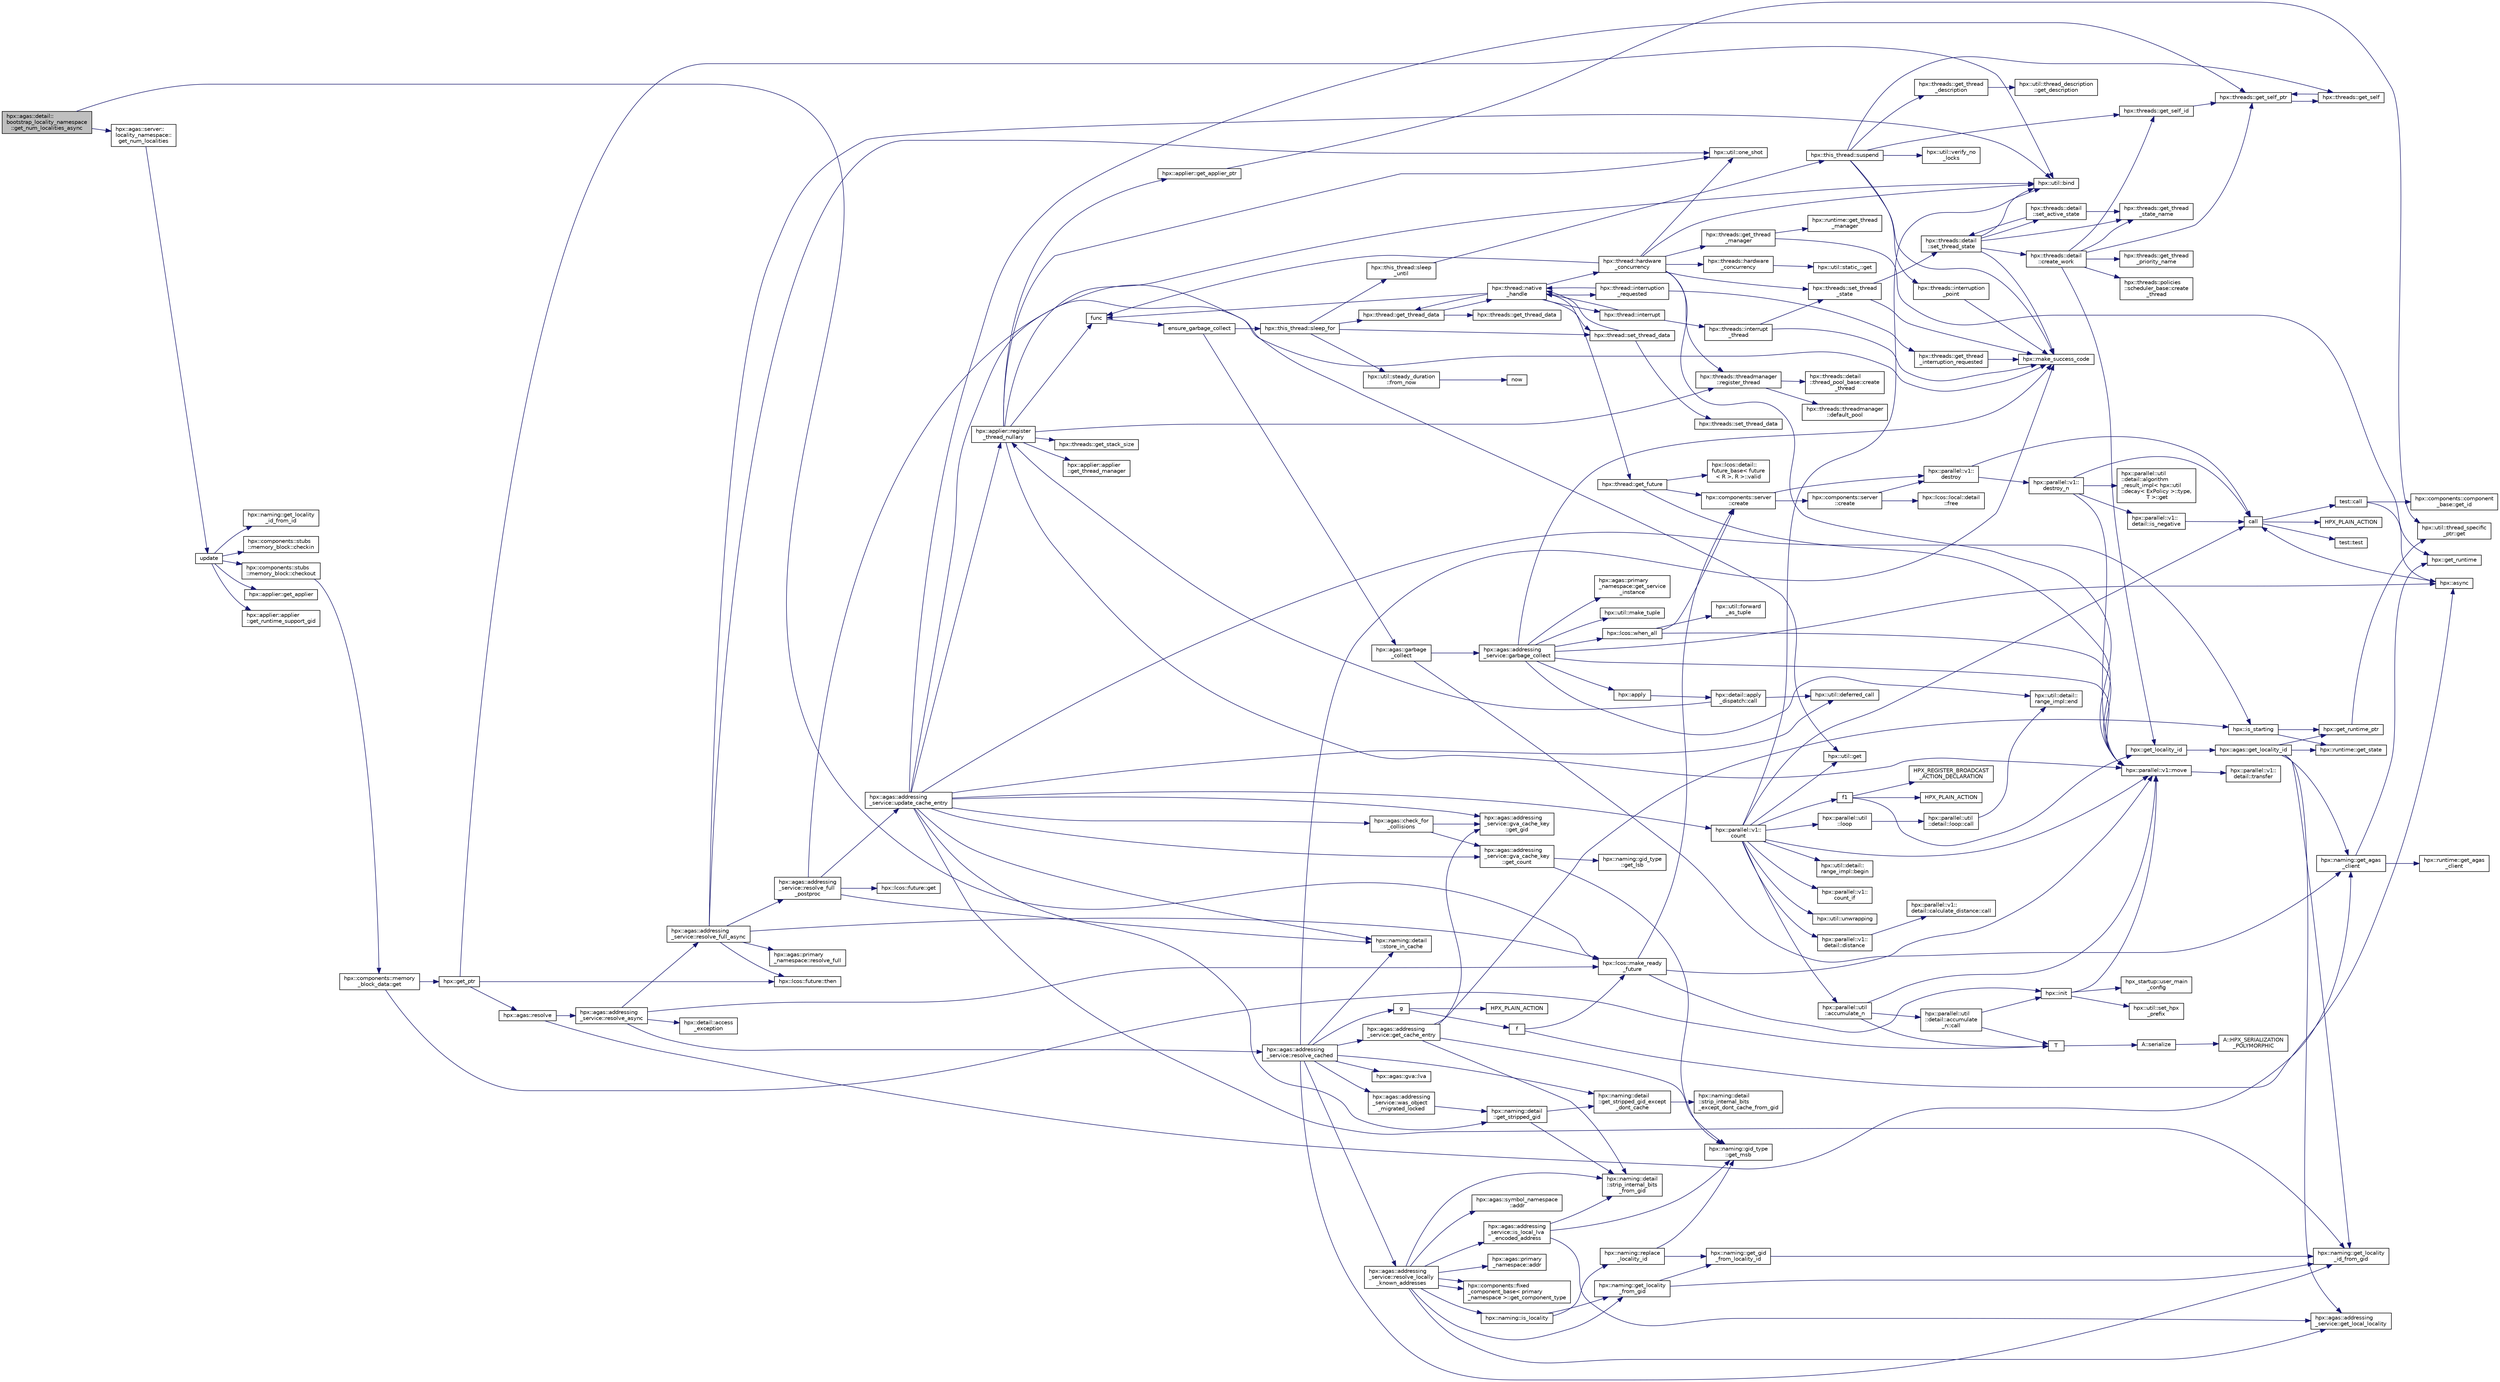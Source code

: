 digraph "hpx::agas::detail::bootstrap_locality_namespace::get_num_localities_async"
{
  edge [fontname="Helvetica",fontsize="10",labelfontname="Helvetica",labelfontsize="10"];
  node [fontname="Helvetica",fontsize="10",shape=record];
  rankdir="LR";
  Node762 [label="hpx::agas::detail::\lbootstrap_locality_namespace\l::get_num_localities_async",height=0.2,width=0.4,color="black", fillcolor="grey75", style="filled", fontcolor="black"];
  Node762 -> Node763 [color="midnightblue",fontsize="10",style="solid",fontname="Helvetica"];
  Node763 [label="hpx::lcos::make_ready\l_future",height=0.2,width=0.4,color="black", fillcolor="white", style="filled",URL="$d2/dc9/namespacehpx_1_1lcos.html#a42997564ddfde91d475b8a2cea8f53e4"];
  Node763 -> Node764 [color="midnightblue",fontsize="10",style="solid",fontname="Helvetica"];
  Node764 [label="hpx::init",height=0.2,width=0.4,color="black", fillcolor="white", style="filled",URL="$d8/d83/namespacehpx.html#a3c694ea960b47c56b33351ba16e3d76b",tooltip="Main entry point for launching the HPX runtime system. "];
  Node764 -> Node765 [color="midnightblue",fontsize="10",style="solid",fontname="Helvetica"];
  Node765 [label="hpx::util::set_hpx\l_prefix",height=0.2,width=0.4,color="black", fillcolor="white", style="filled",URL="$df/dad/namespacehpx_1_1util.html#ae40a23c1ba0a48d9304dcf717a95793e"];
  Node764 -> Node766 [color="midnightblue",fontsize="10",style="solid",fontname="Helvetica"];
  Node766 [label="hpx_startup::user_main\l_config",height=0.2,width=0.4,color="black", fillcolor="white", style="filled",URL="$d3/dd2/namespacehpx__startup.html#aaac571d88bd3912a4225a23eb3261637"];
  Node764 -> Node767 [color="midnightblue",fontsize="10",style="solid",fontname="Helvetica"];
  Node767 [label="hpx::parallel::v1::move",height=0.2,width=0.4,color="black", fillcolor="white", style="filled",URL="$db/db9/namespacehpx_1_1parallel_1_1v1.html#aa7c4ede081ce786c9d1eb1adff495cfc"];
  Node767 -> Node768 [color="midnightblue",fontsize="10",style="solid",fontname="Helvetica"];
  Node768 [label="hpx::parallel::v1::\ldetail::transfer",height=0.2,width=0.4,color="black", fillcolor="white", style="filled",URL="$d2/ddd/namespacehpx_1_1parallel_1_1v1_1_1detail.html#ab1b56a05e1885ca7cc7ffa1804dd2f3c"];
  Node763 -> Node769 [color="midnightblue",fontsize="10",style="solid",fontname="Helvetica"];
  Node769 [label="hpx::components::server\l::create",height=0.2,width=0.4,color="black", fillcolor="white", style="filled",URL="$d2/da2/namespacehpx_1_1components_1_1server.html#ac776c89f3d68ceb910e8cee9fa937ab4",tooltip="Create arrays of components using their default constructor. "];
  Node769 -> Node770 [color="midnightblue",fontsize="10",style="solid",fontname="Helvetica"];
  Node770 [label="hpx::components::server\l::create",height=0.2,width=0.4,color="black", fillcolor="white", style="filled",URL="$d2/da2/namespacehpx_1_1components_1_1server.html#a77d26de181c97b444565e230577981bd"];
  Node770 -> Node771 [color="midnightblue",fontsize="10",style="solid",fontname="Helvetica"];
  Node771 [label="hpx::lcos::local::detail\l::free",height=0.2,width=0.4,color="black", fillcolor="white", style="filled",URL="$d4/dcb/namespacehpx_1_1lcos_1_1local_1_1detail.html#a55a940f019734e9bb045dc123cd80e48"];
  Node770 -> Node772 [color="midnightblue",fontsize="10",style="solid",fontname="Helvetica"];
  Node772 [label="hpx::parallel::v1::\ldestroy",height=0.2,width=0.4,color="black", fillcolor="white", style="filled",URL="$db/db9/namespacehpx_1_1parallel_1_1v1.html#acf303558375048e8a7cc9a2c2e09477f"];
  Node772 -> Node773 [color="midnightblue",fontsize="10",style="solid",fontname="Helvetica"];
  Node773 [label="call",height=0.2,width=0.4,color="black", fillcolor="white", style="filled",URL="$d2/d67/promise__1620_8cpp.html#a58357f0b82bc761e1d0b9091ed563a70"];
  Node773 -> Node774 [color="midnightblue",fontsize="10",style="solid",fontname="Helvetica"];
  Node774 [label="test::test",height=0.2,width=0.4,color="black", fillcolor="white", style="filled",URL="$d8/d89/structtest.html#ab42d5ece712d716b04cb3f686f297a26"];
  Node773 -> Node775 [color="midnightblue",fontsize="10",style="solid",fontname="Helvetica"];
  Node775 [label="HPX_PLAIN_ACTION",height=0.2,width=0.4,color="black", fillcolor="white", style="filled",URL="$d2/d67/promise__1620_8cpp.html#ab96aab827a4b1fcaf66cfe0ba83fef23"];
  Node773 -> Node776 [color="midnightblue",fontsize="10",style="solid",fontname="Helvetica"];
  Node776 [label="test::call",height=0.2,width=0.4,color="black", fillcolor="white", style="filled",URL="$d8/d89/structtest.html#aeb29e7ed6518b9426ccf1344c52620ae"];
  Node776 -> Node777 [color="midnightblue",fontsize="10",style="solid",fontname="Helvetica"];
  Node777 [label="hpx::async",height=0.2,width=0.4,color="black", fillcolor="white", style="filled",URL="$d8/d83/namespacehpx.html#acb7d8e37b73b823956ce144f9a57eaa4"];
  Node777 -> Node773 [color="midnightblue",fontsize="10",style="solid",fontname="Helvetica"];
  Node776 -> Node778 [color="midnightblue",fontsize="10",style="solid",fontname="Helvetica"];
  Node778 [label="hpx::components::component\l_base::get_id",height=0.2,width=0.4,color="black", fillcolor="white", style="filled",URL="$d2/de6/classhpx_1_1components_1_1component__base.html#a4c8fd93514039bdf01c48d66d82b19cd"];
  Node772 -> Node779 [color="midnightblue",fontsize="10",style="solid",fontname="Helvetica"];
  Node779 [label="hpx::parallel::v1::\ldestroy_n",height=0.2,width=0.4,color="black", fillcolor="white", style="filled",URL="$db/db9/namespacehpx_1_1parallel_1_1v1.html#a71d0691132a300690163f5636bcd5bd3"];
  Node779 -> Node780 [color="midnightblue",fontsize="10",style="solid",fontname="Helvetica"];
  Node780 [label="hpx::parallel::v1::\ldetail::is_negative",height=0.2,width=0.4,color="black", fillcolor="white", style="filled",URL="$d2/ddd/namespacehpx_1_1parallel_1_1v1_1_1detail.html#adf2e40fc4b20ad0fd442ee3118a4d527"];
  Node780 -> Node773 [color="midnightblue",fontsize="10",style="solid",fontname="Helvetica"];
  Node779 -> Node781 [color="midnightblue",fontsize="10",style="solid",fontname="Helvetica"];
  Node781 [label="hpx::parallel::util\l::detail::algorithm\l_result_impl\< hpx::util\l::decay\< ExPolicy \>::type,\l T \>::get",height=0.2,width=0.4,color="black", fillcolor="white", style="filled",URL="$d2/d42/structhpx_1_1parallel_1_1util_1_1detail_1_1algorithm__result__impl.html#ab5b051e8ec74eff5e0e62fd63f5d377e"];
  Node779 -> Node767 [color="midnightblue",fontsize="10",style="solid",fontname="Helvetica"];
  Node779 -> Node773 [color="midnightblue",fontsize="10",style="solid",fontname="Helvetica"];
  Node769 -> Node772 [color="midnightblue",fontsize="10",style="solid",fontname="Helvetica"];
  Node763 -> Node767 [color="midnightblue",fontsize="10",style="solid",fontname="Helvetica"];
  Node762 -> Node782 [color="midnightblue",fontsize="10",style="solid",fontname="Helvetica"];
  Node782 [label="hpx::agas::server::\llocality_namespace::\lget_num_localities",height=0.2,width=0.4,color="black", fillcolor="white", style="filled",URL="$dc/d72/structhpx_1_1agas_1_1server_1_1locality__namespace.html#a0df77ad95317a3800a9ae69e8a7ebbe8"];
  Node782 -> Node783 [color="midnightblue",fontsize="10",style="solid",fontname="Helvetica"];
  Node783 [label="update",height=0.2,width=0.4,color="black", fillcolor="white", style="filled",URL="$d7/d8b/non__atomic__rma_8cpp.html#a1f6c9aa3449cfad360e892c9c0bb7773"];
  Node783 -> Node784 [color="midnightblue",fontsize="10",style="solid",fontname="Helvetica"];
  Node784 [label="hpx::components::stubs\l::memory_block::checkout",height=0.2,width=0.4,color="black", fillcolor="white", style="filled",URL="$d2/d46/structhpx_1_1components_1_1stubs_1_1memory__block.html#a37128bbb38e0ee31010f3d06d6de4e66"];
  Node784 -> Node785 [color="midnightblue",fontsize="10",style="solid",fontname="Helvetica"];
  Node785 [label="hpx::components::memory\l_block_data::get",height=0.2,width=0.4,color="black", fillcolor="white", style="filled",URL="$d5/d76/classhpx_1_1components_1_1memory__block__data.html#a97ce2f01b730d8d90d329c1642fc0b28"];
  Node785 -> Node786 [color="midnightblue",fontsize="10",style="solid",fontname="Helvetica"];
  Node786 [label="T",height=0.2,width=0.4,color="black", fillcolor="white", style="filled",URL="$db/d33/polymorphic__semiintrusive__template_8cpp.html#ad187658f9cb91c1312b39ae7e896f1ea"];
  Node786 -> Node787 [color="midnightblue",fontsize="10",style="solid",fontname="Helvetica"];
  Node787 [label="A::serialize",height=0.2,width=0.4,color="black", fillcolor="white", style="filled",URL="$d7/da0/struct_a.html#a5f5c287cf471e274ed9dda0da1592212"];
  Node787 -> Node788 [color="midnightblue",fontsize="10",style="solid",fontname="Helvetica"];
  Node788 [label="A::HPX_SERIALIZATION\l_POLYMORPHIC",height=0.2,width=0.4,color="black", fillcolor="white", style="filled",URL="$d7/da0/struct_a.html#ada978cc156cebbafddb1f3aa4c01918c"];
  Node785 -> Node789 [color="midnightblue",fontsize="10",style="solid",fontname="Helvetica"];
  Node789 [label="hpx::get_ptr",height=0.2,width=0.4,color="black", fillcolor="white", style="filled",URL="$d8/d83/namespacehpx.html#aeb814737de830a2e8e340ca052d5ebfa",tooltip="Returns a future referring to the pointer to the underlying memory of a component. "];
  Node789 -> Node790 [color="midnightblue",fontsize="10",style="solid",fontname="Helvetica"];
  Node790 [label="hpx::agas::resolve",height=0.2,width=0.4,color="black", fillcolor="white", style="filled",URL="$dc/d54/namespacehpx_1_1agas.html#aa3252ce39fbc229439bb0d85875b01fb"];
  Node790 -> Node791 [color="midnightblue",fontsize="10",style="solid",fontname="Helvetica"];
  Node791 [label="hpx::naming::get_agas\l_client",height=0.2,width=0.4,color="black", fillcolor="white", style="filled",URL="$d4/dc9/namespacehpx_1_1naming.html#a0408fffd5d34b620712a801b0ae3b032"];
  Node791 -> Node792 [color="midnightblue",fontsize="10",style="solid",fontname="Helvetica"];
  Node792 [label="hpx::get_runtime",height=0.2,width=0.4,color="black", fillcolor="white", style="filled",URL="$d8/d83/namespacehpx.html#aef902cc6c7dd3b9fbadf34d1e850a070"];
  Node791 -> Node793 [color="midnightblue",fontsize="10",style="solid",fontname="Helvetica"];
  Node793 [label="hpx::runtime::get_agas\l_client",height=0.2,width=0.4,color="black", fillcolor="white", style="filled",URL="$d0/d7b/classhpx_1_1runtime.html#aeb5dddd30d6b9861669af8ad44d1a96a"];
  Node790 -> Node794 [color="midnightblue",fontsize="10",style="solid",fontname="Helvetica"];
  Node794 [label="hpx::agas::addressing\l_service::resolve_async",height=0.2,width=0.4,color="black", fillcolor="white", style="filled",URL="$db/d58/structhpx_1_1agas_1_1addressing__service.html#a3344990e7d5c255f51bf89a8fb2828eb"];
  Node794 -> Node763 [color="midnightblue",fontsize="10",style="solid",fontname="Helvetica"];
  Node794 -> Node795 [color="midnightblue",fontsize="10",style="solid",fontname="Helvetica"];
  Node795 [label="hpx::agas::addressing\l_service::resolve_cached",height=0.2,width=0.4,color="black", fillcolor="white", style="filled",URL="$db/d58/structhpx_1_1agas_1_1addressing__service.html#a187ac62b4a4b7c1b98b75979357f07a9"];
  Node795 -> Node796 [color="midnightblue",fontsize="10",style="solid",fontname="Helvetica"];
  Node796 [label="hpx::naming::detail\l::get_stripped_gid_except\l_dont_cache",height=0.2,width=0.4,color="black", fillcolor="white", style="filled",URL="$d5/d18/namespacehpx_1_1naming_1_1detail.html#a1ab848588112d0f7fac377a15692c9cc"];
  Node796 -> Node797 [color="midnightblue",fontsize="10",style="solid",fontname="Helvetica"];
  Node797 [label="hpx::naming::detail\l::strip_internal_bits\l_except_dont_cache_from_gid",height=0.2,width=0.4,color="black", fillcolor="white", style="filled",URL="$d5/d18/namespacehpx_1_1naming_1_1detail.html#aabeb51a92376c6bfb9cf31bf9ff0c4cc"];
  Node795 -> Node798 [color="midnightblue",fontsize="10",style="solid",fontname="Helvetica"];
  Node798 [label="hpx::agas::addressing\l_service::resolve_locally\l_known_addresses",height=0.2,width=0.4,color="black", fillcolor="white", style="filled",URL="$db/d58/structhpx_1_1agas_1_1addressing__service.html#afb44b2c86524b47d1431d9d66524075c"];
  Node798 -> Node799 [color="midnightblue",fontsize="10",style="solid",fontname="Helvetica"];
  Node799 [label="hpx::naming::detail\l::strip_internal_bits\l_from_gid",height=0.2,width=0.4,color="black", fillcolor="white", style="filled",URL="$d5/d18/namespacehpx_1_1naming_1_1detail.html#a95cca4d4bc82a9da3e804b225b03dfaf"];
  Node798 -> Node800 [color="midnightblue",fontsize="10",style="solid",fontname="Helvetica"];
  Node800 [label="hpx::agas::addressing\l_service::is_local_lva\l_encoded_address",height=0.2,width=0.4,color="black", fillcolor="white", style="filled",URL="$db/d58/structhpx_1_1agas_1_1addressing__service.html#af9469c8740aeb898ce6937e2d0e57095"];
  Node800 -> Node799 [color="midnightblue",fontsize="10",style="solid",fontname="Helvetica"];
  Node800 -> Node801 [color="midnightblue",fontsize="10",style="solid",fontname="Helvetica"];
  Node801 [label="hpx::agas::addressing\l_service::get_local_locality",height=0.2,width=0.4,color="black", fillcolor="white", style="filled",URL="$db/d58/structhpx_1_1agas_1_1addressing__service.html#ab52c19a37c2a7a006c6c15f90ad0539c"];
  Node800 -> Node802 [color="midnightblue",fontsize="10",style="solid",fontname="Helvetica"];
  Node802 [label="hpx::naming::gid_type\l::get_msb",height=0.2,width=0.4,color="black", fillcolor="white", style="filled",URL="$d3/d67/structhpx_1_1naming_1_1gid__type.html#a31d0fb49a563fb184fecaabdced4dcd9"];
  Node798 -> Node801 [color="midnightblue",fontsize="10",style="solid",fontname="Helvetica"];
  Node798 -> Node803 [color="midnightblue",fontsize="10",style="solid",fontname="Helvetica"];
  Node803 [label="hpx::naming::is_locality",height=0.2,width=0.4,color="black", fillcolor="white", style="filled",URL="$d4/dc9/namespacehpx_1_1naming.html#a960045d29982b0fda774809643cf2be8"];
  Node803 -> Node804 [color="midnightblue",fontsize="10",style="solid",fontname="Helvetica"];
  Node804 [label="hpx::naming::get_locality\l_from_gid",height=0.2,width=0.4,color="black", fillcolor="white", style="filled",URL="$d4/dc9/namespacehpx_1_1naming.html#a0b1c0ab6510a7a869fa4e3c7717748e5"];
  Node804 -> Node805 [color="midnightblue",fontsize="10",style="solid",fontname="Helvetica"];
  Node805 [label="hpx::naming::get_gid\l_from_locality_id",height=0.2,width=0.4,color="black", fillcolor="white", style="filled",URL="$d4/dc9/namespacehpx_1_1naming.html#ae50a3ecdb5854b6a25a556ebc9830541"];
  Node805 -> Node806 [color="midnightblue",fontsize="10",style="solid",fontname="Helvetica"];
  Node806 [label="hpx::naming::get_locality\l_id_from_gid",height=0.2,width=0.4,color="black", fillcolor="white", style="filled",URL="$d4/dc9/namespacehpx_1_1naming.html#a7fd43037784560bd04fda9b49e33529f"];
  Node804 -> Node806 [color="midnightblue",fontsize="10",style="solid",fontname="Helvetica"];
  Node803 -> Node807 [color="midnightblue",fontsize="10",style="solid",fontname="Helvetica"];
  Node807 [label="hpx::naming::replace\l_locality_id",height=0.2,width=0.4,color="black", fillcolor="white", style="filled",URL="$d4/dc9/namespacehpx_1_1naming.html#a27ed9275dccbd5fb677b350f040c21b4"];
  Node807 -> Node805 [color="midnightblue",fontsize="10",style="solid",fontname="Helvetica"];
  Node807 -> Node802 [color="midnightblue",fontsize="10",style="solid",fontname="Helvetica"];
  Node798 -> Node804 [color="midnightblue",fontsize="10",style="solid",fontname="Helvetica"];
  Node798 -> Node808 [color="midnightblue",fontsize="10",style="solid",fontname="Helvetica"];
  Node808 [label="hpx::agas::primary\l_namespace::addr",height=0.2,width=0.4,color="black", fillcolor="white", style="filled",URL="$d1/d43/structhpx_1_1agas_1_1primary__namespace.html#ab71d11675989acee54e82f6d1956a77c"];
  Node798 -> Node809 [color="midnightblue",fontsize="10",style="solid",fontname="Helvetica"];
  Node809 [label="hpx::components::fixed\l_component_base\< primary\l_namespace \>::get_component_type",height=0.2,width=0.4,color="black", fillcolor="white", style="filled",URL="$df/dfd/classhpx_1_1components_1_1fixed__component__base.html#aa87dbc5aad4f2ee3f9b8f62c6981a8c2"];
  Node798 -> Node810 [color="midnightblue",fontsize="10",style="solid",fontname="Helvetica"];
  Node810 [label="hpx::agas::symbol_namespace\l::addr",height=0.2,width=0.4,color="black", fillcolor="white", style="filled",URL="$dd/d5e/structhpx_1_1agas_1_1symbol__namespace.html#a2527957c5b5ce9c4842294c8a95d00b4"];
  Node798 -> Node809 [color="midnightblue",fontsize="10",style="solid",fontname="Helvetica"];
  Node795 -> Node811 [color="midnightblue",fontsize="10",style="solid",fontname="Helvetica"];
  Node811 [label="hpx::make_success_code",height=0.2,width=0.4,color="black", fillcolor="white", style="filled",URL="$d8/d83/namespacehpx.html#a0e8512a8f49e2a6c8185061181419d8f",tooltip="Returns error_code(hpx::success, \"success\", mode). "];
  Node795 -> Node812 [color="midnightblue",fontsize="10",style="solid",fontname="Helvetica"];
  Node812 [label="hpx::naming::detail\l::store_in_cache",height=0.2,width=0.4,color="black", fillcolor="white", style="filled",URL="$d5/d18/namespacehpx_1_1naming_1_1detail.html#a58e1ddcbd72ed4042377e11f32abf3fa"];
  Node795 -> Node806 [color="midnightblue",fontsize="10",style="solid",fontname="Helvetica"];
  Node795 -> Node813 [color="midnightblue",fontsize="10",style="solid",fontname="Helvetica"];
  Node813 [label="hpx::agas::addressing\l_service::was_object\l_migrated_locked",height=0.2,width=0.4,color="black", fillcolor="white", style="filled",URL="$db/d58/structhpx_1_1agas_1_1addressing__service.html#aade8c179c3866b1212fe6439b586ace1",tooltip="Maintain list of migrated objects. "];
  Node813 -> Node814 [color="midnightblue",fontsize="10",style="solid",fontname="Helvetica"];
  Node814 [label="hpx::naming::detail\l::get_stripped_gid",height=0.2,width=0.4,color="black", fillcolor="white", style="filled",URL="$d5/d18/namespacehpx_1_1naming_1_1detail.html#ad3a849cb7ebd5dccf9aefadccc21dd89"];
  Node814 -> Node799 [color="midnightblue",fontsize="10",style="solid",fontname="Helvetica"];
  Node814 -> Node796 [color="midnightblue",fontsize="10",style="solid",fontname="Helvetica"];
  Node795 -> Node815 [color="midnightblue",fontsize="10",style="solid",fontname="Helvetica"];
  Node815 [label="g",height=0.2,width=0.4,color="black", fillcolor="white", style="filled",URL="$da/d17/cxx11__noexcept_8cpp.html#a96f5ebe659f57f5faa7343c54f8ea39a"];
  Node815 -> Node816 [color="midnightblue",fontsize="10",style="solid",fontname="Helvetica"];
  Node816 [label="f",height=0.2,width=0.4,color="black", fillcolor="white", style="filled",URL="$d4/d13/async__unwrap__1037_8cpp.html#a02a6b0b4f77af9f69a841dc8262b0cd0"];
  Node816 -> Node777 [color="midnightblue",fontsize="10",style="solid",fontname="Helvetica"];
  Node816 -> Node763 [color="midnightblue",fontsize="10",style="solid",fontname="Helvetica"];
  Node815 -> Node817 [color="midnightblue",fontsize="10",style="solid",fontname="Helvetica"];
  Node817 [label="HPX_PLAIN_ACTION",height=0.2,width=0.4,color="black", fillcolor="white", style="filled",URL="$d4/d13/async__unwrap__1037_8cpp.html#ab5991a65409f0229f564e4935bd7b979"];
  Node795 -> Node818 [color="midnightblue",fontsize="10",style="solid",fontname="Helvetica"];
  Node818 [label="hpx::agas::addressing\l_service::get_cache_entry",height=0.2,width=0.4,color="black", fillcolor="white", style="filled",URL="$db/d58/structhpx_1_1agas_1_1addressing__service.html#aa49e358ece0734e36829a90603b51c63"];
  Node818 -> Node819 [color="midnightblue",fontsize="10",style="solid",fontname="Helvetica"];
  Node819 [label="hpx::is_starting",height=0.2,width=0.4,color="black", fillcolor="white", style="filled",URL="$d8/d83/namespacehpx.html#ab3ff61647293cfe9b7c3060fee8445a5",tooltip="Test whether the runtime system is currently being started. "];
  Node819 -> Node820 [color="midnightblue",fontsize="10",style="solid",fontname="Helvetica"];
  Node820 [label="hpx::get_runtime_ptr",height=0.2,width=0.4,color="black", fillcolor="white", style="filled",URL="$d8/d83/namespacehpx.html#af29daf2bb3e01b4d6495a1742b6cce64"];
  Node820 -> Node821 [color="midnightblue",fontsize="10",style="solid",fontname="Helvetica"];
  Node821 [label="hpx::util::thread_specific\l_ptr::get",height=0.2,width=0.4,color="black", fillcolor="white", style="filled",URL="$d4/d4c/structhpx_1_1util_1_1thread__specific__ptr.html#a3b27d8520710478aa41d1f74206bdba9"];
  Node819 -> Node822 [color="midnightblue",fontsize="10",style="solid",fontname="Helvetica"];
  Node822 [label="hpx::runtime::get_state",height=0.2,width=0.4,color="black", fillcolor="white", style="filled",URL="$d0/d7b/classhpx_1_1runtime.html#ab405f80e060dac95d624520f38b0524c"];
  Node818 -> Node799 [color="midnightblue",fontsize="10",style="solid",fontname="Helvetica"];
  Node818 -> Node802 [color="midnightblue",fontsize="10",style="solid",fontname="Helvetica"];
  Node818 -> Node823 [color="midnightblue",fontsize="10",style="solid",fontname="Helvetica"];
  Node823 [label="hpx::agas::addressing\l_service::gva_cache_key\l::get_gid",height=0.2,width=0.4,color="black", fillcolor="white", style="filled",URL="$d0/d9c/structhpx_1_1agas_1_1addressing__service_1_1gva__cache__key.html#a708ed959cf225ceef95f3328a99e29ff"];
  Node795 -> Node824 [color="midnightblue",fontsize="10",style="solid",fontname="Helvetica"];
  Node824 [label="hpx::agas::gva::lva",height=0.2,width=0.4,color="black", fillcolor="white", style="filled",URL="$dc/d8a/structhpx_1_1agas_1_1gva.html#aea2401483cd9320a0a8ca504e79e076b"];
  Node794 -> Node825 [color="midnightblue",fontsize="10",style="solid",fontname="Helvetica"];
  Node825 [label="hpx::detail::access\l_exception",height=0.2,width=0.4,color="black", fillcolor="white", style="filled",URL="$d5/dbe/namespacehpx_1_1detail.html#ad5b3b2c9c75cdd2d75f4473c03230643"];
  Node794 -> Node826 [color="midnightblue",fontsize="10",style="solid",fontname="Helvetica"];
  Node826 [label="hpx::agas::addressing\l_service::resolve_full_async",height=0.2,width=0.4,color="black", fillcolor="white", style="filled",URL="$db/d58/structhpx_1_1agas_1_1addressing__service.html#af678e6288e0f302b9c96b813a8e660ef"];
  Node826 -> Node763 [color="midnightblue",fontsize="10",style="solid",fontname="Helvetica"];
  Node826 -> Node827 [color="midnightblue",fontsize="10",style="solid",fontname="Helvetica"];
  Node827 [label="hpx::agas::primary\l_namespace::resolve_full",height=0.2,width=0.4,color="black", fillcolor="white", style="filled",URL="$d1/d43/structhpx_1_1agas_1_1primary__namespace.html#ae7bd476e130fc743397d0d18bb161f74"];
  Node826 -> Node828 [color="midnightblue",fontsize="10",style="solid",fontname="Helvetica"];
  Node828 [label="hpx::lcos::future::then",height=0.2,width=0.4,color="black", fillcolor="white", style="filled",URL="$d0/d33/classhpx_1_1lcos_1_1future.html#a17045dee172c36e208b2cbd400fa8797"];
  Node826 -> Node829 [color="midnightblue",fontsize="10",style="solid",fontname="Helvetica"];
  Node829 [label="hpx::util::bind",height=0.2,width=0.4,color="black", fillcolor="white", style="filled",URL="$df/dad/namespacehpx_1_1util.html#ad844caedf82a0173d6909d910c3e48c6"];
  Node826 -> Node830 [color="midnightblue",fontsize="10",style="solid",fontname="Helvetica"];
  Node830 [label="hpx::util::one_shot",height=0.2,width=0.4,color="black", fillcolor="white", style="filled",URL="$df/dad/namespacehpx_1_1util.html#a273e61be42a72415291e0ec0a4f28c7a"];
  Node826 -> Node831 [color="midnightblue",fontsize="10",style="solid",fontname="Helvetica"];
  Node831 [label="hpx::agas::addressing\l_service::resolve_full\l_postproc",height=0.2,width=0.4,color="black", fillcolor="white", style="filled",URL="$db/d58/structhpx_1_1agas_1_1addressing__service.html#a9adf9683a9e200a15224e7c04f8d6339"];
  Node831 -> Node832 [color="midnightblue",fontsize="10",style="solid",fontname="Helvetica"];
  Node832 [label="hpx::util::get",height=0.2,width=0.4,color="black", fillcolor="white", style="filled",URL="$df/dad/namespacehpx_1_1util.html#a5cbd3c41f03f4d4acaedaa4777e3cc02"];
  Node831 -> Node833 [color="midnightblue",fontsize="10",style="solid",fontname="Helvetica"];
  Node833 [label="hpx::lcos::future::get",height=0.2,width=0.4,color="black", fillcolor="white", style="filled",URL="$d0/d33/classhpx_1_1lcos_1_1future.html#a8c28269486d5620ac48af349f17bb41c"];
  Node831 -> Node812 [color="midnightblue",fontsize="10",style="solid",fontname="Helvetica"];
  Node831 -> Node834 [color="midnightblue",fontsize="10",style="solid",fontname="Helvetica"];
  Node834 [label="hpx::agas::addressing\l_service::update_cache_entry",height=0.2,width=0.4,color="black", fillcolor="white", style="filled",URL="$db/d58/structhpx_1_1agas_1_1addressing__service.html#ab49f7530592fc5c804c94720b8ffd61d"];
  Node834 -> Node811 [color="midnightblue",fontsize="10",style="solid",fontname="Helvetica"];
  Node834 -> Node812 [color="midnightblue",fontsize="10",style="solid",fontname="Helvetica"];
  Node834 -> Node814 [color="midnightblue",fontsize="10",style="solid",fontname="Helvetica"];
  Node834 -> Node806 [color="midnightblue",fontsize="10",style="solid",fontname="Helvetica"];
  Node834 -> Node835 [color="midnightblue",fontsize="10",style="solid",fontname="Helvetica"];
  Node835 [label="hpx::threads::get_self_ptr",height=0.2,width=0.4,color="black", fillcolor="white", style="filled",URL="$d7/d28/namespacehpx_1_1threads.html#a22877ae347ad884cde3a51397dad6c53"];
  Node835 -> Node836 [color="midnightblue",fontsize="10",style="solid",fontname="Helvetica"];
  Node836 [label="hpx::threads::get_self",height=0.2,width=0.4,color="black", fillcolor="white", style="filled",URL="$d7/d28/namespacehpx_1_1threads.html#a07daf4d6d29233f20d66d41ab7b5b8e8"];
  Node836 -> Node835 [color="midnightblue",fontsize="10",style="solid",fontname="Helvetica"];
  Node834 -> Node819 [color="midnightblue",fontsize="10",style="solid",fontname="Helvetica"];
  Node834 -> Node837 [color="midnightblue",fontsize="10",style="solid",fontname="Helvetica"];
  Node837 [label="hpx::applier::register\l_thread_nullary",height=0.2,width=0.4,color="black", fillcolor="white", style="filled",URL="$d8/dcb/namespacehpx_1_1applier.html#a401cd1145927e58d74d1eb52aaccd936"];
  Node837 -> Node838 [color="midnightblue",fontsize="10",style="solid",fontname="Helvetica"];
  Node838 [label="hpx::applier::get_applier_ptr",height=0.2,width=0.4,color="black", fillcolor="white", style="filled",URL="$d8/dcb/namespacehpx_1_1applier.html#a617483cf2b77ad3a0aa428ade7b35299"];
  Node838 -> Node821 [color="midnightblue",fontsize="10",style="solid",fontname="Helvetica"];
  Node837 -> Node839 [color="midnightblue",fontsize="10",style="solid",fontname="Helvetica"];
  Node839 [label="func",height=0.2,width=0.4,color="black", fillcolor="white", style="filled",URL="$d8/dfd/id__type__ref__counting__1032_8cpp.html#ab811b86ea5107ffb3351fcaa29d2c652"];
  Node839 -> Node840 [color="midnightblue",fontsize="10",style="solid",fontname="Helvetica"];
  Node840 [label="ensure_garbage_collect",height=0.2,width=0.4,color="black", fillcolor="white", style="filled",URL="$d8/dfd/id__type__ref__counting__1032_8cpp.html#a5264b94bf7c262ac0e521fb290d476d5"];
  Node840 -> Node841 [color="midnightblue",fontsize="10",style="solid",fontname="Helvetica"];
  Node841 [label="hpx::this_thread::sleep_for",height=0.2,width=0.4,color="black", fillcolor="white", style="filled",URL="$d9/d52/namespacehpx_1_1this__thread.html#afc042a5a5fa52eef2d1d177a343435cf"];
  Node841 -> Node842 [color="midnightblue",fontsize="10",style="solid",fontname="Helvetica"];
  Node842 [label="hpx::this_thread::sleep\l_until",height=0.2,width=0.4,color="black", fillcolor="white", style="filled",URL="$d9/d52/namespacehpx_1_1this__thread.html#ae12a853980115b23ff0ab8ca06622658"];
  Node842 -> Node843 [color="midnightblue",fontsize="10",style="solid",fontname="Helvetica"];
  Node843 [label="hpx::this_thread::suspend",height=0.2,width=0.4,color="black", fillcolor="white", style="filled",URL="$d9/d52/namespacehpx_1_1this__thread.html#aca220026fb3014c0881d129fe31c0073"];
  Node843 -> Node836 [color="midnightblue",fontsize="10",style="solid",fontname="Helvetica"];
  Node843 -> Node844 [color="midnightblue",fontsize="10",style="solid",fontname="Helvetica"];
  Node844 [label="hpx::threads::get_self_id",height=0.2,width=0.4,color="black", fillcolor="white", style="filled",URL="$d7/d28/namespacehpx_1_1threads.html#afafe0f900b9fac3d4ed3c747625c1cfe"];
  Node844 -> Node835 [color="midnightblue",fontsize="10",style="solid",fontname="Helvetica"];
  Node843 -> Node845 [color="midnightblue",fontsize="10",style="solid",fontname="Helvetica"];
  Node845 [label="hpx::threads::interruption\l_point",height=0.2,width=0.4,color="black", fillcolor="white", style="filled",URL="$d7/d28/namespacehpx_1_1threads.html#ada6ec56a12b050707311d8c628089059"];
  Node845 -> Node811 [color="midnightblue",fontsize="10",style="solid",fontname="Helvetica"];
  Node843 -> Node846 [color="midnightblue",fontsize="10",style="solid",fontname="Helvetica"];
  Node846 [label="hpx::util::verify_no\l_locks",height=0.2,width=0.4,color="black", fillcolor="white", style="filled",URL="$df/dad/namespacehpx_1_1util.html#ae0e1837ee6f09b79b26c2e788d2e9fc9"];
  Node843 -> Node847 [color="midnightblue",fontsize="10",style="solid",fontname="Helvetica"];
  Node847 [label="hpx::threads::get_thread\l_description",height=0.2,width=0.4,color="black", fillcolor="white", style="filled",URL="$d7/d28/namespacehpx_1_1threads.html#a42fc18a7a680f4e8bc633a4b4c956701"];
  Node847 -> Node848 [color="midnightblue",fontsize="10",style="solid",fontname="Helvetica"];
  Node848 [label="hpx::util::thread_description\l::get_description",height=0.2,width=0.4,color="black", fillcolor="white", style="filled",URL="$df/d9e/structhpx_1_1util_1_1thread__description.html#a8c834e14eca6eb228188022577f9f952"];
  Node843 -> Node811 [color="midnightblue",fontsize="10",style="solid",fontname="Helvetica"];
  Node841 -> Node849 [color="midnightblue",fontsize="10",style="solid",fontname="Helvetica"];
  Node849 [label="hpx::util::steady_duration\l::from_now",height=0.2,width=0.4,color="black", fillcolor="white", style="filled",URL="$d9/d4f/classhpx_1_1util_1_1steady__duration.html#a0132206d767cd0f7395507b40111a153"];
  Node849 -> Node850 [color="midnightblue",fontsize="10",style="solid",fontname="Helvetica"];
  Node850 [label="now",height=0.2,width=0.4,color="black", fillcolor="white", style="filled",URL="$de/db3/1d__stencil__1__omp_8cpp.html#a89e9667753dccfac455bd37a7a3a7b16"];
  Node841 -> Node851 [color="midnightblue",fontsize="10",style="solid",fontname="Helvetica"];
  Node851 [label="hpx::thread::get_thread_data",height=0.2,width=0.4,color="black", fillcolor="white", style="filled",URL="$de/d9b/classhpx_1_1thread.html#a4535ef82cec3b953d2c941d20e3e3904"];
  Node851 -> Node852 [color="midnightblue",fontsize="10",style="solid",fontname="Helvetica"];
  Node852 [label="hpx::threads::get_thread_data",height=0.2,width=0.4,color="black", fillcolor="white", style="filled",URL="$d7/d28/namespacehpx_1_1threads.html#a8737931ff6303807225f735b2b384ae4"];
  Node851 -> Node853 [color="midnightblue",fontsize="10",style="solid",fontname="Helvetica"];
  Node853 [label="hpx::thread::native\l_handle",height=0.2,width=0.4,color="black", fillcolor="white", style="filled",URL="$de/d9b/classhpx_1_1thread.html#acf48190d264ab64c1c4ec99d0b421b5a"];
  Node853 -> Node854 [color="midnightblue",fontsize="10",style="solid",fontname="Helvetica"];
  Node854 [label="hpx::thread::hardware\l_concurrency",height=0.2,width=0.4,color="black", fillcolor="white", style="filled",URL="$de/d9b/classhpx_1_1thread.html#a8e4fff210e02485ba493bc3a2a956c03"];
  Node854 -> Node855 [color="midnightblue",fontsize="10",style="solid",fontname="Helvetica"];
  Node855 [label="hpx::threads::hardware\l_concurrency",height=0.2,width=0.4,color="black", fillcolor="white", style="filled",URL="$d7/d28/namespacehpx_1_1threads.html#aa8752a235478d2ad7b5ac467b63ab527"];
  Node855 -> Node856 [color="midnightblue",fontsize="10",style="solid",fontname="Helvetica"];
  Node856 [label="hpx::util::static_::get",height=0.2,width=0.4,color="black", fillcolor="white", style="filled",URL="$d3/dbb/structhpx_1_1util_1_1static__.html#a2967c633948a3bf17a3b5405ef5a8318"];
  Node854 -> Node839 [color="midnightblue",fontsize="10",style="solid",fontname="Helvetica"];
  Node854 -> Node829 [color="midnightblue",fontsize="10",style="solid",fontname="Helvetica"];
  Node854 -> Node830 [color="midnightblue",fontsize="10",style="solid",fontname="Helvetica"];
  Node854 -> Node767 [color="midnightblue",fontsize="10",style="solid",fontname="Helvetica"];
  Node854 -> Node857 [color="midnightblue",fontsize="10",style="solid",fontname="Helvetica"];
  Node857 [label="hpx::threads::get_thread\l_manager",height=0.2,width=0.4,color="black", fillcolor="white", style="filled",URL="$d7/d28/namespacehpx_1_1threads.html#a076973c3a53beadde7d967e22c4f6cce"];
  Node857 -> Node792 [color="midnightblue",fontsize="10",style="solid",fontname="Helvetica"];
  Node857 -> Node858 [color="midnightblue",fontsize="10",style="solid",fontname="Helvetica"];
  Node858 [label="hpx::runtime::get_thread\l_manager",height=0.2,width=0.4,color="black", fillcolor="white", style="filled",URL="$d0/d7b/classhpx_1_1runtime.html#a865b12d57fcd44a8d3dda3e35414f563"];
  Node854 -> Node859 [color="midnightblue",fontsize="10",style="solid",fontname="Helvetica"];
  Node859 [label="hpx::threads::threadmanager\l::register_thread",height=0.2,width=0.4,color="black", fillcolor="white", style="filled",URL="$d5/daa/classhpx_1_1threads_1_1threadmanager.html#a7f79c7578e08a60ca45eb276ce8133d8"];
  Node859 -> Node860 [color="midnightblue",fontsize="10",style="solid",fontname="Helvetica"];
  Node860 [label="hpx::threads::threadmanager\l::default_pool",height=0.2,width=0.4,color="black", fillcolor="white", style="filled",URL="$d5/daa/classhpx_1_1threads_1_1threadmanager.html#a851f067d03b5dd1c5e6a9a6a841e05df"];
  Node859 -> Node861 [color="midnightblue",fontsize="10",style="solid",fontname="Helvetica"];
  Node861 [label="hpx::threads::detail\l::thread_pool_base::create\l_thread",height=0.2,width=0.4,color="black", fillcolor="white", style="filled",URL="$de/dae/classhpx_1_1threads_1_1detail_1_1thread__pool__base.html#ad35d3779eef6f4528e62a26d71b34b34"];
  Node854 -> Node862 [color="midnightblue",fontsize="10",style="solid",fontname="Helvetica"];
  Node862 [label="hpx::threads::set_thread\l_state",height=0.2,width=0.4,color="black", fillcolor="white", style="filled",URL="$d7/d28/namespacehpx_1_1threads.html#ac0690ad16ad778bcc79dcd727cc33025",tooltip="Set the thread state of the thread referenced by the thread_id id. "];
  Node862 -> Node811 [color="midnightblue",fontsize="10",style="solid",fontname="Helvetica"];
  Node862 -> Node863 [color="midnightblue",fontsize="10",style="solid",fontname="Helvetica"];
  Node863 [label="hpx::threads::detail\l::set_thread_state",height=0.2,width=0.4,color="black", fillcolor="white", style="filled",URL="$d2/dd1/namespacehpx_1_1threads_1_1detail.html#af85ddc854c4a149bf1738eb1b111b9ab"];
  Node863 -> Node864 [color="midnightblue",fontsize="10",style="solid",fontname="Helvetica"];
  Node864 [label="hpx::threads::get_thread\l_state_name",height=0.2,width=0.4,color="black", fillcolor="white", style="filled",URL="$d7/d28/namespacehpx_1_1threads.html#a26f91ea8d2195f165c033241c5cd11db"];
  Node863 -> Node811 [color="midnightblue",fontsize="10",style="solid",fontname="Helvetica"];
  Node863 -> Node829 [color="midnightblue",fontsize="10",style="solid",fontname="Helvetica"];
  Node863 -> Node865 [color="midnightblue",fontsize="10",style="solid",fontname="Helvetica"];
  Node865 [label="hpx::threads::detail\l::set_active_state",height=0.2,width=0.4,color="black", fillcolor="white", style="filled",URL="$d2/dd1/namespacehpx_1_1threads_1_1detail.html#a45884a5bf04ad66a4f259231a3947e76"];
  Node865 -> Node864 [color="midnightblue",fontsize="10",style="solid",fontname="Helvetica"];
  Node865 -> Node863 [color="midnightblue",fontsize="10",style="solid",fontname="Helvetica"];
  Node863 -> Node866 [color="midnightblue",fontsize="10",style="solid",fontname="Helvetica"];
  Node866 [label="hpx::threads::detail\l::create_work",height=0.2,width=0.4,color="black", fillcolor="white", style="filled",URL="$d2/dd1/namespacehpx_1_1threads_1_1detail.html#ae22384a3c1b1a1940032fad068fb54b1"];
  Node866 -> Node864 [color="midnightblue",fontsize="10",style="solid",fontname="Helvetica"];
  Node866 -> Node867 [color="midnightblue",fontsize="10",style="solid",fontname="Helvetica"];
  Node867 [label="hpx::threads::get_thread\l_priority_name",height=0.2,width=0.4,color="black", fillcolor="white", style="filled",URL="$d7/d28/namespacehpx_1_1threads.html#a9c6b2fec0c1cf5b06ff83ce756ca6d42"];
  Node866 -> Node835 [color="midnightblue",fontsize="10",style="solid",fontname="Helvetica"];
  Node866 -> Node844 [color="midnightblue",fontsize="10",style="solid",fontname="Helvetica"];
  Node866 -> Node868 [color="midnightblue",fontsize="10",style="solid",fontname="Helvetica"];
  Node868 [label="hpx::get_locality_id",height=0.2,width=0.4,color="black", fillcolor="white", style="filled",URL="$d8/d83/namespacehpx.html#a158d7c54a657bb364c1704033010697b",tooltip="Return the number of the locality this function is being called from. "];
  Node868 -> Node869 [color="midnightblue",fontsize="10",style="solid",fontname="Helvetica"];
  Node869 [label="hpx::agas::get_locality_id",height=0.2,width=0.4,color="black", fillcolor="white", style="filled",URL="$dc/d54/namespacehpx_1_1agas.html#a491cc2ddecdf0f1a9129900caa6a4d3e"];
  Node869 -> Node820 [color="midnightblue",fontsize="10",style="solid",fontname="Helvetica"];
  Node869 -> Node822 [color="midnightblue",fontsize="10",style="solid",fontname="Helvetica"];
  Node869 -> Node791 [color="midnightblue",fontsize="10",style="solid",fontname="Helvetica"];
  Node869 -> Node801 [color="midnightblue",fontsize="10",style="solid",fontname="Helvetica"];
  Node869 -> Node806 [color="midnightblue",fontsize="10",style="solid",fontname="Helvetica"];
  Node866 -> Node870 [color="midnightblue",fontsize="10",style="solid",fontname="Helvetica"];
  Node870 [label="hpx::threads::policies\l::scheduler_base::create\l_thread",height=0.2,width=0.4,color="black", fillcolor="white", style="filled",URL="$dd/d7e/structhpx_1_1threads_1_1policies_1_1scheduler__base.html#ad3b05cd7f363cc8e8410ce368c3794e0"];
  Node853 -> Node871 [color="midnightblue",fontsize="10",style="solid",fontname="Helvetica"];
  Node871 [label="hpx::thread::interrupt",height=0.2,width=0.4,color="black", fillcolor="white", style="filled",URL="$de/d9b/classhpx_1_1thread.html#ac34d0d033aa743c476a79dbc2e1a8a39"];
  Node871 -> Node872 [color="midnightblue",fontsize="10",style="solid",fontname="Helvetica"];
  Node872 [label="hpx::threads::interrupt\l_thread",height=0.2,width=0.4,color="black", fillcolor="white", style="filled",URL="$d7/d28/namespacehpx_1_1threads.html#a6bdda1a2aab61b9b13d274b5155d7e73"];
  Node872 -> Node811 [color="midnightblue",fontsize="10",style="solid",fontname="Helvetica"];
  Node872 -> Node862 [color="midnightblue",fontsize="10",style="solid",fontname="Helvetica"];
  Node871 -> Node853 [color="midnightblue",fontsize="10",style="solid",fontname="Helvetica"];
  Node853 -> Node873 [color="midnightblue",fontsize="10",style="solid",fontname="Helvetica"];
  Node873 [label="hpx::thread::interruption\l_requested",height=0.2,width=0.4,color="black", fillcolor="white", style="filled",URL="$de/d9b/classhpx_1_1thread.html#a33276bb4c20bbb0b1978944e18ef71b8"];
  Node873 -> Node874 [color="midnightblue",fontsize="10",style="solid",fontname="Helvetica"];
  Node874 [label="hpx::threads::get_thread\l_interruption_requested",height=0.2,width=0.4,color="black", fillcolor="white", style="filled",URL="$d7/d28/namespacehpx_1_1threads.html#ae64a7fdb8b5c8bac7be0c8282672a03b"];
  Node874 -> Node811 [color="midnightblue",fontsize="10",style="solid",fontname="Helvetica"];
  Node873 -> Node853 [color="midnightblue",fontsize="10",style="solid",fontname="Helvetica"];
  Node853 -> Node875 [color="midnightblue",fontsize="10",style="solid",fontname="Helvetica"];
  Node875 [label="hpx::thread::get_future",height=0.2,width=0.4,color="black", fillcolor="white", style="filled",URL="$de/d9b/classhpx_1_1thread.html#a87fdb0d8da826366fc190ed224900a64"];
  Node875 -> Node876 [color="midnightblue",fontsize="10",style="solid",fontname="Helvetica"];
  Node876 [label="hpx::lcos::detail::\lfuture_base\< future\l\< R \>, R \>::valid",height=0.2,width=0.4,color="black", fillcolor="white", style="filled",URL="$d5/dd7/classhpx_1_1lcos_1_1detail_1_1future__base.html#aaf7beb7374815614363033bd96573e75"];
  Node875 -> Node769 [color="midnightblue",fontsize="10",style="solid",fontname="Helvetica"];
  Node875 -> Node767 [color="midnightblue",fontsize="10",style="solid",fontname="Helvetica"];
  Node853 -> Node851 [color="midnightblue",fontsize="10",style="solid",fontname="Helvetica"];
  Node853 -> Node877 [color="midnightblue",fontsize="10",style="solid",fontname="Helvetica"];
  Node877 [label="hpx::thread::set_thread_data",height=0.2,width=0.4,color="black", fillcolor="white", style="filled",URL="$de/d9b/classhpx_1_1thread.html#a7317a3cf5251f3b33c990449570d4cea"];
  Node877 -> Node878 [color="midnightblue",fontsize="10",style="solid",fontname="Helvetica"];
  Node878 [label="hpx::threads::set_thread_data",height=0.2,width=0.4,color="black", fillcolor="white", style="filled",URL="$d7/d28/namespacehpx_1_1threads.html#a00a625acc149fce3ae38e4340454acf7"];
  Node877 -> Node853 [color="midnightblue",fontsize="10",style="solid",fontname="Helvetica"];
  Node853 -> Node839 [color="midnightblue",fontsize="10",style="solid",fontname="Helvetica"];
  Node841 -> Node877 [color="midnightblue",fontsize="10",style="solid",fontname="Helvetica"];
  Node840 -> Node879 [color="midnightblue",fontsize="10",style="solid",fontname="Helvetica"];
  Node879 [label="hpx::agas::garbage\l_collect",height=0.2,width=0.4,color="black", fillcolor="white", style="filled",URL="$dc/d54/namespacehpx_1_1agas.html#a951337adc4f9bd6df00a50737468e911"];
  Node879 -> Node791 [color="midnightblue",fontsize="10",style="solid",fontname="Helvetica"];
  Node879 -> Node880 [color="midnightblue",fontsize="10",style="solid",fontname="Helvetica"];
  Node880 [label="hpx::agas::addressing\l_service::garbage_collect",height=0.2,width=0.4,color="black", fillcolor="white", style="filled",URL="$db/d58/structhpx_1_1agas_1_1addressing__service.html#a87dcae0eacf6e62d5103ebf516d86f63"];
  Node880 -> Node811 [color="midnightblue",fontsize="10",style="solid",fontname="Helvetica"];
  Node880 -> Node881 [color="midnightblue",fontsize="10",style="solid",fontname="Helvetica"];
  Node881 [label="hpx::agas::primary\l_namespace::get_service\l_instance",height=0.2,width=0.4,color="black", fillcolor="white", style="filled",URL="$d1/d43/structhpx_1_1agas_1_1primary__namespace.html#a7630ff0f30ff8c23b13b4672c5350e2e"];
  Node880 -> Node882 [color="midnightblue",fontsize="10",style="solid",fontname="Helvetica"];
  Node882 [label="hpx::util::make_tuple",height=0.2,width=0.4,color="black", fillcolor="white", style="filled",URL="$df/dad/namespacehpx_1_1util.html#a06fa74211a987d208e013f400a9f5328"];
  Node880 -> Node883 [color="midnightblue",fontsize="10",style="solid",fontname="Helvetica"];
  Node883 [label="hpx::util::detail::\lrange_impl::end",height=0.2,width=0.4,color="black", fillcolor="white", style="filled",URL="$d4/d4a/namespacehpx_1_1util_1_1detail_1_1range__impl.html#afb2ea48b0902f52ee4d8b764807b4316"];
  Node880 -> Node884 [color="midnightblue",fontsize="10",style="solid",fontname="Helvetica"];
  Node884 [label="hpx::apply",height=0.2,width=0.4,color="black", fillcolor="white", style="filled",URL="$d8/d83/namespacehpx.html#aa87762f0db0731d385f3fdfdb25d59fc"];
  Node884 -> Node885 [color="midnightblue",fontsize="10",style="solid",fontname="Helvetica"];
  Node885 [label="hpx::detail::apply\l_dispatch::call",height=0.2,width=0.4,color="black", fillcolor="white", style="filled",URL="$db/de8/structhpx_1_1detail_1_1apply__dispatch.html#a0755fab16d281e74bcff0f8045be9459"];
  Node885 -> Node837 [color="midnightblue",fontsize="10",style="solid",fontname="Helvetica"];
  Node885 -> Node886 [color="midnightblue",fontsize="10",style="solid",fontname="Helvetica"];
  Node886 [label="hpx::util::deferred_call",height=0.2,width=0.4,color="black", fillcolor="white", style="filled",URL="$df/dad/namespacehpx_1_1util.html#acdded623c658a7a3436f7e76bc9d881c"];
  Node880 -> Node767 [color="midnightblue",fontsize="10",style="solid",fontname="Helvetica"];
  Node880 -> Node777 [color="midnightblue",fontsize="10",style="solid",fontname="Helvetica"];
  Node880 -> Node887 [color="midnightblue",fontsize="10",style="solid",fontname="Helvetica"];
  Node887 [label="hpx::lcos::when_all",height=0.2,width=0.4,color="black", fillcolor="white", style="filled",URL="$d2/dc9/namespacehpx_1_1lcos.html#a1a6fb024d8690923fb185d5aee204d54"];
  Node887 -> Node888 [color="midnightblue",fontsize="10",style="solid",fontname="Helvetica"];
  Node888 [label="hpx::util::forward\l_as_tuple",height=0.2,width=0.4,color="black", fillcolor="white", style="filled",URL="$df/dad/namespacehpx_1_1util.html#ab7c31e3f24c3302a4f67b6735a6fa597"];
  Node887 -> Node767 [color="midnightblue",fontsize="10",style="solid",fontname="Helvetica"];
  Node887 -> Node769 [color="midnightblue",fontsize="10",style="solid",fontname="Helvetica"];
  Node837 -> Node829 [color="midnightblue",fontsize="10",style="solid",fontname="Helvetica"];
  Node837 -> Node830 [color="midnightblue",fontsize="10",style="solid",fontname="Helvetica"];
  Node837 -> Node767 [color="midnightblue",fontsize="10",style="solid",fontname="Helvetica"];
  Node837 -> Node889 [color="midnightblue",fontsize="10",style="solid",fontname="Helvetica"];
  Node889 [label="hpx::threads::get_stack_size",height=0.2,width=0.4,color="black", fillcolor="white", style="filled",URL="$d7/d28/namespacehpx_1_1threads.html#af597241b3c2785150be206737ca04aa6",tooltip="The get_stack_size function is part of the thread related API. It. "];
  Node837 -> Node890 [color="midnightblue",fontsize="10",style="solid",fontname="Helvetica"];
  Node890 [label="hpx::applier::applier\l::get_thread_manager",height=0.2,width=0.4,color="black", fillcolor="white", style="filled",URL="$da/dcb/classhpx_1_1applier_1_1applier.html#acc36d583973701e573be39da97bba866",tooltip="Access the thread-manager instance associated with this applier. "];
  Node837 -> Node859 [color="midnightblue",fontsize="10",style="solid",fontname="Helvetica"];
  Node834 -> Node886 [color="midnightblue",fontsize="10",style="solid",fontname="Helvetica"];
  Node834 -> Node891 [color="midnightblue",fontsize="10",style="solid",fontname="Helvetica"];
  Node891 [label="hpx::parallel::v1::\lcount",height=0.2,width=0.4,color="black", fillcolor="white", style="filled",URL="$db/db9/namespacehpx_1_1parallel_1_1v1.html#a19d058114a2bd44801aab4176b188e23"];
  Node891 -> Node892 [color="midnightblue",fontsize="10",style="solid",fontname="Helvetica"];
  Node892 [label="hpx::parallel::v1::\lcount_if",height=0.2,width=0.4,color="black", fillcolor="white", style="filled",URL="$db/db9/namespacehpx_1_1parallel_1_1v1.html#ad836ff017ec208c2d6388a9b47b05ce0"];
  Node891 -> Node893 [color="midnightblue",fontsize="10",style="solid",fontname="Helvetica"];
  Node893 [label="f1",height=0.2,width=0.4,color="black", fillcolor="white", style="filled",URL="$d8/d8b/broadcast_8cpp.html#a1751fbd41f2529b84514a9dbd767959a"];
  Node893 -> Node868 [color="midnightblue",fontsize="10",style="solid",fontname="Helvetica"];
  Node893 -> Node894 [color="midnightblue",fontsize="10",style="solid",fontname="Helvetica"];
  Node894 [label="HPX_PLAIN_ACTION",height=0.2,width=0.4,color="black", fillcolor="white", style="filled",URL="$d8/d8b/broadcast_8cpp.html#a19685a0394ce6a99351f7a679f6eeefc"];
  Node893 -> Node895 [color="midnightblue",fontsize="10",style="solid",fontname="Helvetica"];
  Node895 [label="HPX_REGISTER_BROADCAST\l_ACTION_DECLARATION",height=0.2,width=0.4,color="black", fillcolor="white", style="filled",URL="$d7/d38/addressing__service_8cpp.html#a573d764d9cb34eec46a4bdffcf07875f"];
  Node891 -> Node896 [color="midnightblue",fontsize="10",style="solid",fontname="Helvetica"];
  Node896 [label="hpx::parallel::util\l::loop",height=0.2,width=0.4,color="black", fillcolor="white", style="filled",URL="$df/dc6/namespacehpx_1_1parallel_1_1util.html#a3f434e00f42929aac85debb8c5782213"];
  Node896 -> Node897 [color="midnightblue",fontsize="10",style="solid",fontname="Helvetica"];
  Node897 [label="hpx::parallel::util\l::detail::loop::call",height=0.2,width=0.4,color="black", fillcolor="white", style="filled",URL="$da/d06/structhpx_1_1parallel_1_1util_1_1detail_1_1loop.html#a5c5e8dbda782f09cdb7bc2509e3bf09e"];
  Node897 -> Node883 [color="midnightblue",fontsize="10",style="solid",fontname="Helvetica"];
  Node891 -> Node829 [color="midnightblue",fontsize="10",style="solid",fontname="Helvetica"];
  Node891 -> Node767 [color="midnightblue",fontsize="10",style="solid",fontname="Helvetica"];
  Node891 -> Node832 [color="midnightblue",fontsize="10",style="solid",fontname="Helvetica"];
  Node891 -> Node773 [color="midnightblue",fontsize="10",style="solid",fontname="Helvetica"];
  Node891 -> Node898 [color="midnightblue",fontsize="10",style="solid",fontname="Helvetica"];
  Node898 [label="hpx::parallel::v1::\ldetail::distance",height=0.2,width=0.4,color="black", fillcolor="white", style="filled",URL="$d2/ddd/namespacehpx_1_1parallel_1_1v1_1_1detail.html#a6bea3c6a5f470cad11f27ee6bab4a33f"];
  Node898 -> Node899 [color="midnightblue",fontsize="10",style="solid",fontname="Helvetica"];
  Node899 [label="hpx::parallel::v1::\ldetail::calculate_distance::call",height=0.2,width=0.4,color="black", fillcolor="white", style="filled",URL="$db/dfa/structhpx_1_1parallel_1_1v1_1_1detail_1_1calculate__distance.html#a950a6627830a7d019ac0e734b0a447bf"];
  Node891 -> Node900 [color="midnightblue",fontsize="10",style="solid",fontname="Helvetica"];
  Node900 [label="hpx::util::unwrapping",height=0.2,width=0.4,color="black", fillcolor="white", style="filled",URL="$df/dad/namespacehpx_1_1util.html#a7529d9ac687684c33403cdd1f9cef8e4"];
  Node891 -> Node901 [color="midnightblue",fontsize="10",style="solid",fontname="Helvetica"];
  Node901 [label="hpx::parallel::util\l::accumulate_n",height=0.2,width=0.4,color="black", fillcolor="white", style="filled",URL="$df/dc6/namespacehpx_1_1parallel_1_1util.html#af19f9a2722f97c2247ea5d0dbb5e2d25"];
  Node901 -> Node902 [color="midnightblue",fontsize="10",style="solid",fontname="Helvetica"];
  Node902 [label="hpx::parallel::util\l::detail::accumulate\l_n::call",height=0.2,width=0.4,color="black", fillcolor="white", style="filled",URL="$d8/d3b/structhpx_1_1parallel_1_1util_1_1detail_1_1accumulate__n.html#a765aceb8ab313fc92f7c4aaf70ccca8f"];
  Node902 -> Node764 [color="midnightblue",fontsize="10",style="solid",fontname="Helvetica"];
  Node902 -> Node786 [color="midnightblue",fontsize="10",style="solid",fontname="Helvetica"];
  Node901 -> Node767 [color="midnightblue",fontsize="10",style="solid",fontname="Helvetica"];
  Node901 -> Node786 [color="midnightblue",fontsize="10",style="solid",fontname="Helvetica"];
  Node891 -> Node903 [color="midnightblue",fontsize="10",style="solid",fontname="Helvetica"];
  Node903 [label="hpx::util::detail::\lrange_impl::begin",height=0.2,width=0.4,color="black", fillcolor="white", style="filled",URL="$d4/d4a/namespacehpx_1_1util_1_1detail_1_1range__impl.html#a31e165df2b865cdd961f35ce938db41a"];
  Node834 -> Node904 [color="midnightblue",fontsize="10",style="solid",fontname="Helvetica"];
  Node904 [label="hpx::agas::check_for\l_collisions",height=0.2,width=0.4,color="black", fillcolor="white", style="filled",URL="$dc/d54/namespacehpx_1_1agas.html#a4d42d0de49a9b04ee1dc7011f5a43b53"];
  Node904 -> Node823 [color="midnightblue",fontsize="10",style="solid",fontname="Helvetica"];
  Node904 -> Node905 [color="midnightblue",fontsize="10",style="solid",fontname="Helvetica"];
  Node905 [label="hpx::agas::addressing\l_service::gva_cache_key\l::get_count",height=0.2,width=0.4,color="black", fillcolor="white", style="filled",URL="$d0/d9c/structhpx_1_1agas_1_1addressing__service_1_1gva__cache__key.html#a3568b745efded9c94e11f1f175928a40"];
  Node905 -> Node802 [color="midnightblue",fontsize="10",style="solid",fontname="Helvetica"];
  Node905 -> Node906 [color="midnightblue",fontsize="10",style="solid",fontname="Helvetica"];
  Node906 [label="hpx::naming::gid_type\l::get_lsb",height=0.2,width=0.4,color="black", fillcolor="white", style="filled",URL="$d3/d67/structhpx_1_1naming_1_1gid__type.html#ad7dfeee6436c3b055ee759590b09b4a5"];
  Node834 -> Node823 [color="midnightblue",fontsize="10",style="solid",fontname="Helvetica"];
  Node834 -> Node905 [color="midnightblue",fontsize="10",style="solid",fontname="Helvetica"];
  Node789 -> Node828 [color="midnightblue",fontsize="10",style="solid",fontname="Helvetica"];
  Node789 -> Node829 [color="midnightblue",fontsize="10",style="solid",fontname="Helvetica"];
  Node783 -> Node907 [color="midnightblue",fontsize="10",style="solid",fontname="Helvetica"];
  Node907 [label="hpx::applier::get_applier",height=0.2,width=0.4,color="black", fillcolor="white", style="filled",URL="$d8/dcb/namespacehpx_1_1applier.html#aba1147ab54a476403b37f20a39b1e239"];
  Node783 -> Node908 [color="midnightblue",fontsize="10",style="solid",fontname="Helvetica"];
  Node908 [label="hpx::applier::applier\l::get_runtime_support_gid",height=0.2,width=0.4,color="black", fillcolor="white", style="filled",URL="$da/dcb/classhpx_1_1applier_1_1applier.html#a7736e709ace421b256997262fa7cc8f6"];
  Node783 -> Node909 [color="midnightblue",fontsize="10",style="solid",fontname="Helvetica"];
  Node909 [label="hpx::naming::get_locality\l_id_from_id",height=0.2,width=0.4,color="black", fillcolor="white", style="filled",URL="$d4/dc9/namespacehpx_1_1naming.html#af568527a84c2ea192f494afa8a236e8c"];
  Node783 -> Node910 [color="midnightblue",fontsize="10",style="solid",fontname="Helvetica"];
  Node910 [label="hpx::components::stubs\l::memory_block::checkin",height=0.2,width=0.4,color="black", fillcolor="white", style="filled",URL="$d2/d46/structhpx_1_1components_1_1stubs_1_1memory__block.html#a723a99c313a676b6a04fbb3ba9bfac51"];
}
